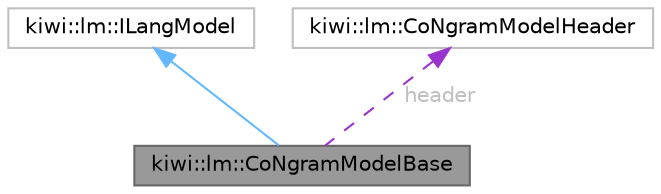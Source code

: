 digraph "kiwi::lm::CoNgramModelBase"
{
 // LATEX_PDF_SIZE
  bgcolor="transparent";
  edge [fontname=Helvetica,fontsize=10,labelfontname=Helvetica,labelfontsize=10];
  node [fontname=Helvetica,fontsize=10,shape=box,height=0.2,width=0.4];
  Node1 [id="Node000001",label="kiwi::lm::CoNgramModelBase",height=0.2,width=0.4,color="gray40", fillcolor="grey60", style="filled", fontcolor="black",tooltip=" "];
  Node2 -> Node1 [id="edge1_Node000001_Node000002",dir="back",color="steelblue1",style="solid",tooltip=" "];
  Node2 [id="Node000002",label="kiwi::lm::ILangModel",height=0.2,width=0.4,color="grey75", fillcolor="white", style="filled",URL="$classkiwi_1_1lm_1_1ILangModel.html",tooltip=" "];
  Node3 -> Node1 [id="edge2_Node000001_Node000003",dir="back",color="darkorchid3",style="dashed",tooltip=" ",label=" header",fontcolor="grey" ];
  Node3 [id="Node000003",label="kiwi::lm::CoNgramModelHeader",height=0.2,width=0.4,color="grey75", fillcolor="white", style="filled",URL="$structkiwi_1_1lm_1_1CoNgramModelHeader.html",tooltip=" "];
}

